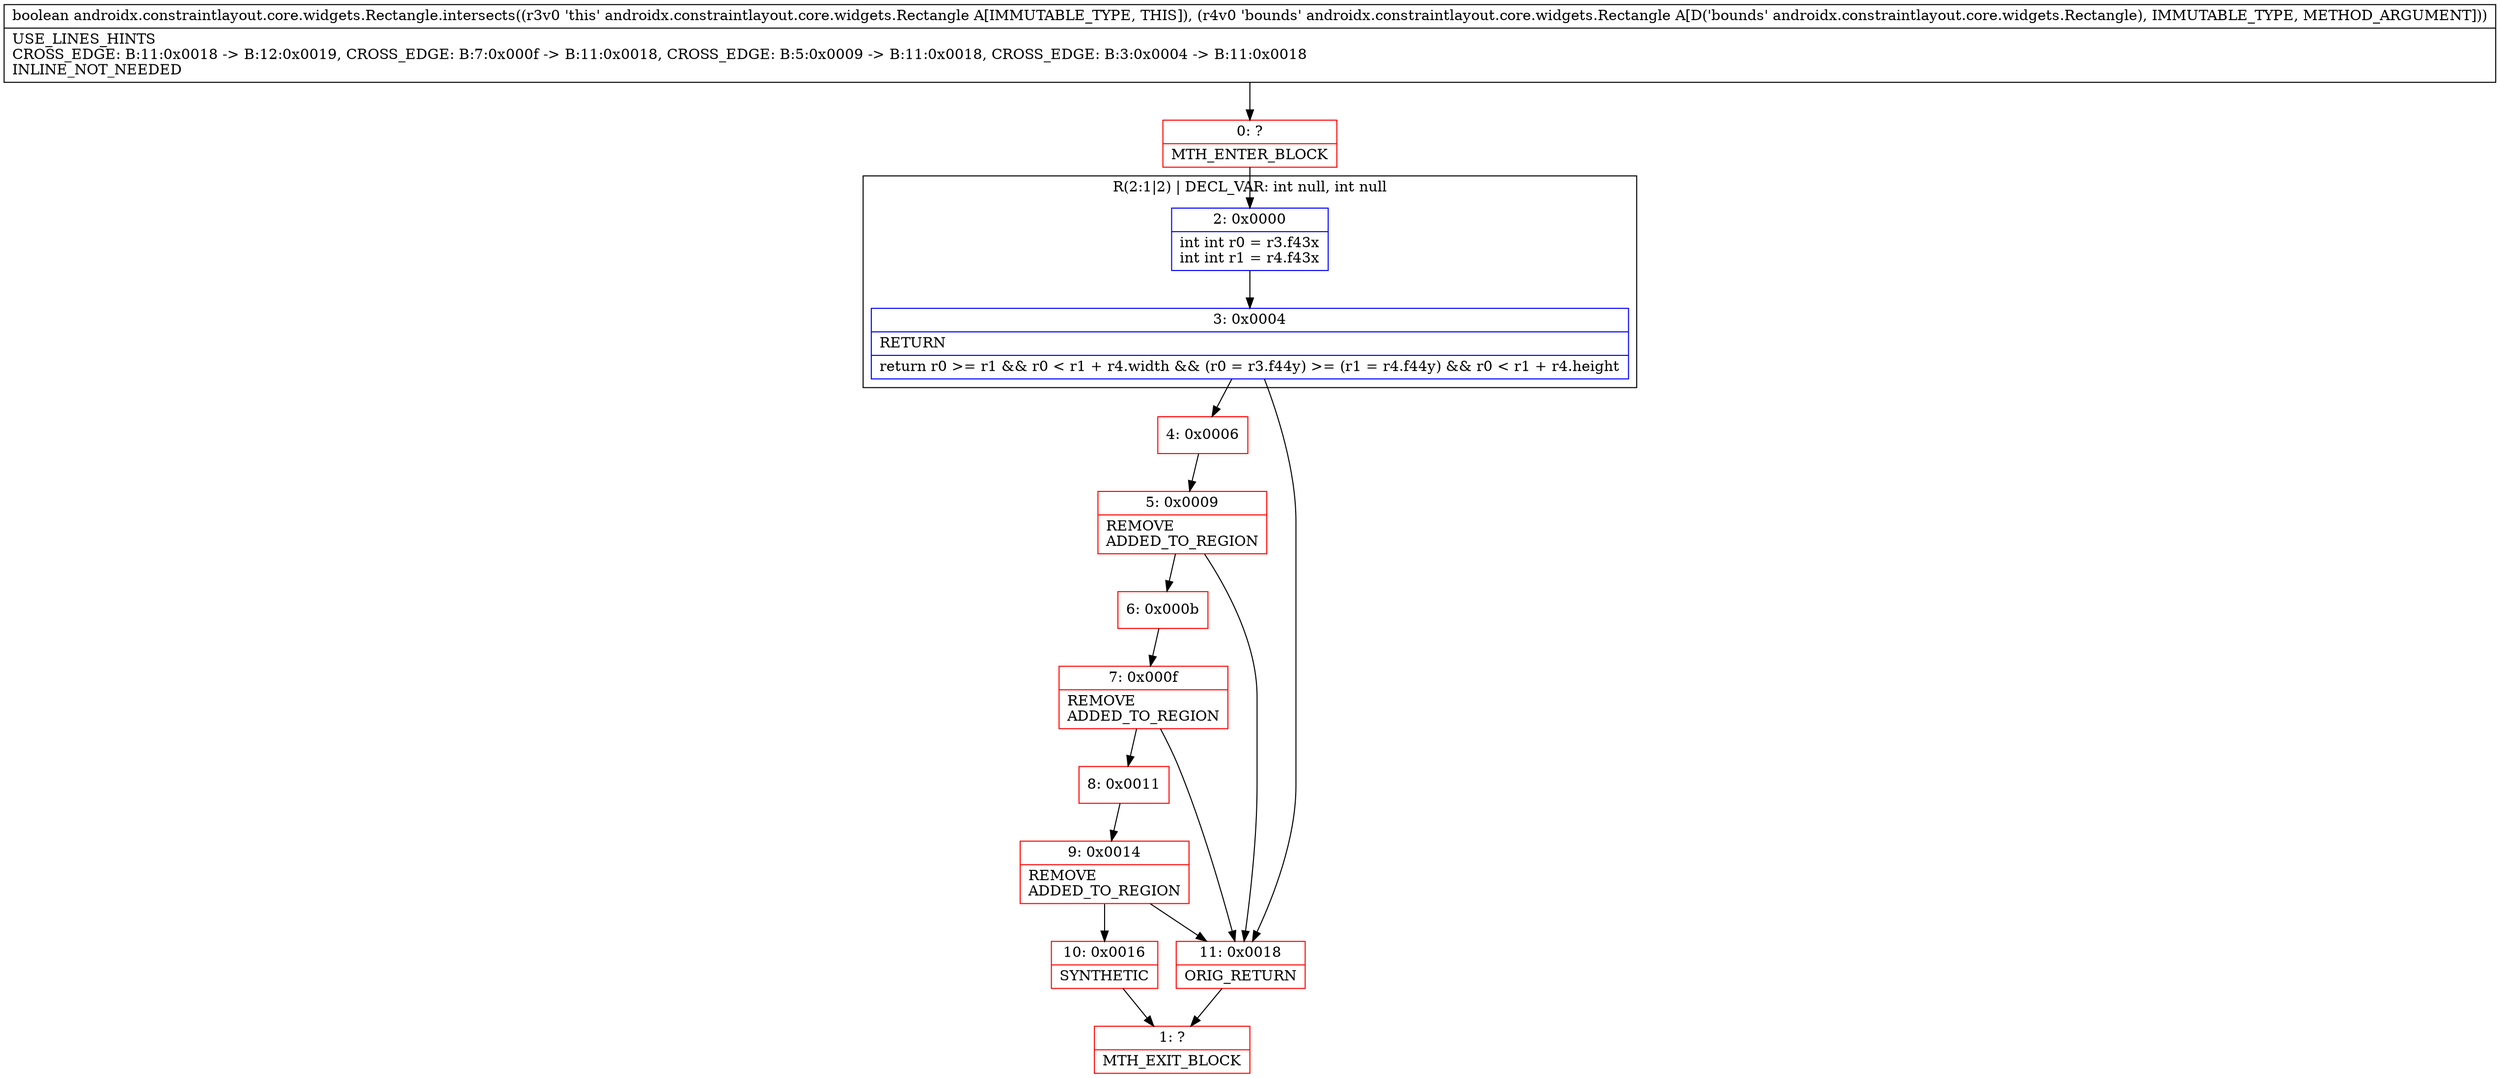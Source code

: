 digraph "CFG forandroidx.constraintlayout.core.widgets.Rectangle.intersects(Landroidx\/constraintlayout\/core\/widgets\/Rectangle;)Z" {
subgraph cluster_Region_116301166 {
label = "R(2:1|2) | DECL_VAR: int null, int null\l";
node [shape=record,color=blue];
Node_2 [shape=record,label="{2\:\ 0x0000|int int r0 = r3.f43x\lint int r1 = r4.f43x\l}"];
Node_3 [shape=record,label="{3\:\ 0x0004|RETURN\l|return r0 \>= r1 && r0 \< r1 + r4.width && (r0 = r3.f44y) \>= (r1 = r4.f44y) && r0 \< r1 + r4.height\l}"];
}
Node_0 [shape=record,color=red,label="{0\:\ ?|MTH_ENTER_BLOCK\l}"];
Node_4 [shape=record,color=red,label="{4\:\ 0x0006}"];
Node_5 [shape=record,color=red,label="{5\:\ 0x0009|REMOVE\lADDED_TO_REGION\l}"];
Node_6 [shape=record,color=red,label="{6\:\ 0x000b}"];
Node_7 [shape=record,color=red,label="{7\:\ 0x000f|REMOVE\lADDED_TO_REGION\l}"];
Node_8 [shape=record,color=red,label="{8\:\ 0x0011}"];
Node_9 [shape=record,color=red,label="{9\:\ 0x0014|REMOVE\lADDED_TO_REGION\l}"];
Node_10 [shape=record,color=red,label="{10\:\ 0x0016|SYNTHETIC\l}"];
Node_1 [shape=record,color=red,label="{1\:\ ?|MTH_EXIT_BLOCK\l}"];
Node_11 [shape=record,color=red,label="{11\:\ 0x0018|ORIG_RETURN\l}"];
MethodNode[shape=record,label="{boolean androidx.constraintlayout.core.widgets.Rectangle.intersects((r3v0 'this' androidx.constraintlayout.core.widgets.Rectangle A[IMMUTABLE_TYPE, THIS]), (r4v0 'bounds' androidx.constraintlayout.core.widgets.Rectangle A[D('bounds' androidx.constraintlayout.core.widgets.Rectangle), IMMUTABLE_TYPE, METHOD_ARGUMENT]))  | USE_LINES_HINTS\lCROSS_EDGE: B:11:0x0018 \-\> B:12:0x0019, CROSS_EDGE: B:7:0x000f \-\> B:11:0x0018, CROSS_EDGE: B:5:0x0009 \-\> B:11:0x0018, CROSS_EDGE: B:3:0x0004 \-\> B:11:0x0018\lINLINE_NOT_NEEDED\l}"];
MethodNode -> Node_0;Node_2 -> Node_3;
Node_3 -> Node_4;
Node_3 -> Node_11;
Node_0 -> Node_2;
Node_4 -> Node_5;
Node_5 -> Node_6;
Node_5 -> Node_11;
Node_6 -> Node_7;
Node_7 -> Node_8;
Node_7 -> Node_11;
Node_8 -> Node_9;
Node_9 -> Node_10;
Node_9 -> Node_11;
Node_10 -> Node_1;
Node_11 -> Node_1;
}

